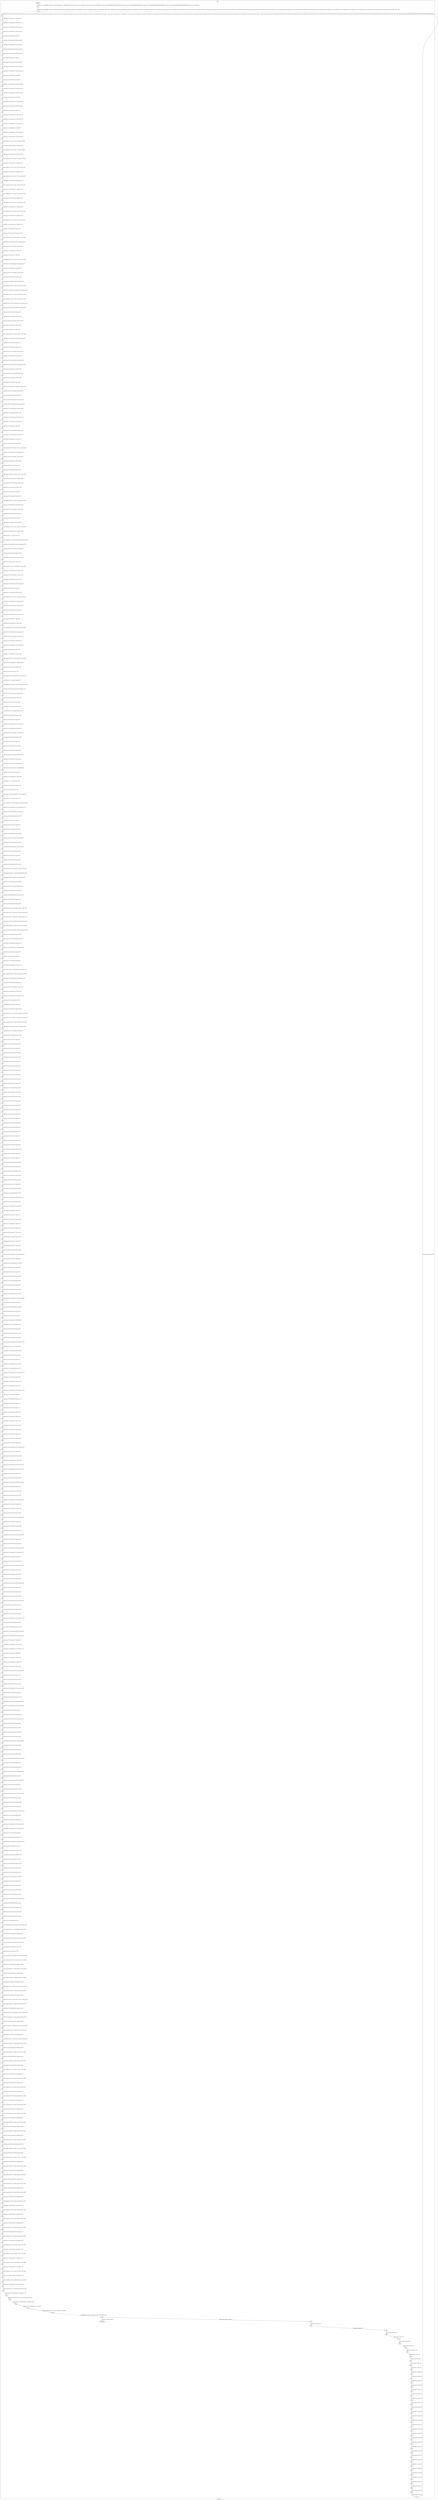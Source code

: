 digraph G {
label="Btor2XCFA";
subgraph cluster_0 {
label="main";
main_init[];
l1[];
l3[];
l4[];
l5[];
l6[];
l7[];
l8[];
l9[];
l10[];
l11[];
l12[];
l13[];
l14[];
l15[];
l16[];
l17[];
l18[];
l19[];
l20[];
l21[];
l22[];
l23[];
l24[];
l25[];
l26[];
l27[];
l28[];
l29[];
l30[];
l31[];
l32[];
l33[];
l34[];
l35[];
l36[];
l37[];
l38[];
l39[];
l40[];
l41[];
l42[];
l43[];
l44[];
l45[];
l46[];
l47[];
l48[];
l49[];
l50[];
l51[];
l52[];
l53[];
l54[];
l55[];
l56[];
l57[];
l58[];
l59[];
l60[];
l61[];
l62[];
l63[];
l64[];
l65[];
l66[];
l67[];
l68[];
l69[];
l70[];
l71[];
l72[];
l73[];
l74[];
l75[];
l76[];
l77[];
l78[];
l79[];
l80[];
l81[];
l82[];
l83[];
l84[];
l85[];
l86[];
l87[];
l88[];
l89[];
l90[];
l91[];
l92[];
l93[];
l94[];
l95[];
l96[];
l97[];
l98[];
l99[];
l100[];
l101[];
l102[];
l103[];
l104[];
l105[];
l106[];
l107[];
l108[];
l109[];
l110[];
l111[];
l112[];
l113[];
l114[];
l115[];
l116[];
l117[];
l118[];
l119[];
l120[];
l121[];
l122[];
l123[];
l124[];
l125[];
l126[];
l127[];
l128[];
l129[];
l130[];
l131[];
l132[];
l133[];
l134[];
l135[];
l136[];
l137[];
l138[];
l139[];
l140[];
l141[];
l142[];
l143[];
l144[];
l145[];
l146[];
l147[];
l148[];
l149[];
l150[];
l151[];
l152[];
l153[];
l154[];
l155[];
l156[];
l157[];
l158[];
l159[];
l160[];
l161[];
l162[];
l163[];
l164[];
l165[];
l166[];
l167[];
l168[];
l169[];
l170[];
l171[];
l172[];
l173[];
l174[];
l175[];
l176[];
l177[];
l178[];
l179[];
l180[];
l181[];
l182[];
l183[];
l184[];
l185[];
l186[];
l187[];
l188[];
l189[];
l190[];
l191[];
l192[];
l193[];
l194[];
l195[];
l196[];
l197[];
l198[];
l199[];
l200[];
l201[];
l202[];
l203[];
l204[];
l205[];
l206[];
l207[];
l208[];
l209[];
l210[];
l211[];
l212[];
l213[];
l214[];
l215[];
l216[];
l217[];
l218[];
l219[];
l220[];
l221[];
l222[];
l223[];
l224[];
l225[];
l226[];
l227[];
l228[];
l229[];
l230[];
l231[];
l232[];
l233[];
l234[];
l235[];
l236[];
l237[];
l238[];
l239[];
l240[];
l241[];
l242[];
l243[];
l244[];
l245[];
l246[];
l247[];
l248[];
l249[];
l250[];
l251[];
l252[];
l253[];
l254[];
l255[];
l256[];
l257[];
l258[];
l259[];
l260[];
l261[];
l262[];
l263[];
l264[];
l265[];
l266[];
l267[];
l268[];
l269[];
l270[];
l271[];
l272[];
l273[];
l274[];
l275[];
l276[];
l277[];
l278[];
l279[];
l280[];
l281[];
l282[];
l283[];
l284[];
l285[];
l286[];
l287[];
l288[];
l289[];
l290[];
l291[];
l292[];
l293[];
l294[];
l295[];
l296[];
l297[];
l298[];
l299[];
l300[];
l301[];
l302[];
l303[];
l304[];
l305[];
l306[];
l307[];
l308[];
l309[];
l310[];
l311[];
l312[];
l313[];
l314[];
l315[];
l316[];
l317[];
l318[];
l319[];
l320[];
l321[];
l322[];
l323[];
l324[];
l325[];
l326[];
l327[];
l328[];
l329[];
l330[];
l331[];
l332[];
l333[];
l334[];
l335[];
l336[];
l337[];
l338[];
l339[];
l340[];
l341[];
l342[];
l343[];
l344[];
l345[];
l346[];
l347[];
l348[];
l349[];
l350[];
l351[];
l352[];
l353[];
l354[];
l355[];
l356[];
l357[];
l358[];
l359[];
l360[];
l361[];
l362[];
l363[];
l364[];
l365[];
l366[];
l367[];
l368[];
l369[];
l370[];
l371[];
l372[];
l373[];
l374[];
l375[];
l376[];
l377[];
l378[];
l379[];
l380[];
l381[];
l382[];
l383[];
l384[];
l385[];
l386[];
l387[];
l388[];
l389[];
l390[];
l391[];
l392[];
l393[];
l394[];
l395[];
l396[];
l397[];
l398[];
l399[];
l400[];
l401[];
l402[];
l403[];
l404[];
l405[];
l406[];
l407[];
l408[];
l409[];
l410[];
l411[];
l412[];
l413[];
l414[];
l415[];
l416[];
l417[];
l418[];
l419[];
l420[];
l421[];
l422[];
l423[];
l424[];
l425[];
l426[];
l427[];
l428[];
l429[];
l430[];
l431[];
l432[];
l433[];
l434[];
l435[];
l436[];
l437[];
l438[];
l439[];
l440[];
l441[];
l442[];
l443[];
l444[];
l445[];
l446[];
l447[];
l448[];
l449[];
l450[];
l451[];
l452[];
l453[];
l454[];
l455[];
l456[];
l457[];
l458[];
l459[];
l460[];
l461[];
l462[];
l463[];
l464[];
l465[];
l466[];
l467[];
l468[];
l469[];
l470[];
l471[];
l472[];
l473[];
l474[];
l475[];
l476[];
l477[];
l478[];
l479[];
l480[];
l481[];
l482[];
l483[];
l484[];
l485[];
l486[];
l487[];
l488[];
l489[];
l490[];
l491[];
l492[];
l493[];
l494[];
l495[];
l496[];
l497[];
l498[];
l499[];
l500[];
l501[];
l502[];
l503[];
l504[];
l505[];
l506[];
l507[];
l508[];
l509[];
l510[];
l511[];
l512[];
l513[];
l514[];
l515[];
l516[];
l517[];
l518[];
l519[];
l520[];
l521[];
l522[];
l523[];
l524[];
l525[];
l526[];
l527[];
l528[];
l529[];
main_error[];
l530[];
l531[];
l532[];
l533[];
l534[];
l535[];
l536[];
l537[];
l538[];
l539[];
l540[];
l541[];
l542[];
l543[];
l544[];
l545[];
l546[];
l547[];
l548[];
l549[];
l550[];
l551[];
l552[];
l553[];
l554[];
l555[];
l556[];
l557[];
l558[];
l559[];
l560[];
l561[];
l562[];
l563[];
l564[];
l565[];
l566[];
l567[];
l568[];
l569[];
l570[];
main_init -> l1 [label="[(assign const_5 #b00000000),(assign const_26 #b0),(assign const_117 #b00000000),(assign const_134 #b11111111),(assign const_219 #b1),(assign const_230 #b00000001),(assign const_304 #b00000000000000000000000000000101),(assign const_305 #b000000000000000000000000),(assign const_340 #b00000000000000000000000000000001),(assign const_376 #b00000000000000000000000000000000),(assign const_726 #b00000101)] "];
l3 -> l4 [label="[(havoc input_141),(havoc input_143),(havoc input_145),(havoc input_147),(havoc input_149),(havoc input_151),(havoc input_153),(havoc input_155),(havoc input_157),(havoc input_159),(havoc input_161),(havoc input_163),(havoc input_165),(havoc input_167),(havoc input_169),(havoc input_171),(havoc input_173),(havoc input_175),(havoc input_177),(havoc input_179),(havoc input_181),(havoc input_183),(havoc input_185),(havoc input_187),(havoc input_189),(havoc input_191),(havoc input_193),(havoc input_195),(havoc input_197),(havoc input_199),(havoc input_201),(havoc input_203),(havoc input_205),(havoc input_207),(havoc input_209),(havoc input_211),(havoc input_213),(havoc input_215),(havoc input_217),(havoc input_221),(havoc input_223),(havoc input_228),(havoc input_236),(havoc input_248),(havoc input_256),(havoc input_262),(havoc input_267),(havoc input_274),(havoc input_279),(havoc input_285),(havoc input_292),(havoc input_299),(havoc input_311),(havoc input_318),(havoc input_326),(havoc input_334),(havoc input_349),(havoc input_354),(havoc input_360),(havoc input_366),(havoc input_381),(havoc input_388),(havoc input_400),(havoc input_413),(havoc input_425)] "];
l4 -> l5 [label="[(assign binary_89 (bvand state_27 (bvnot state_29)))] "];
l5 -> l6 [label="[(assign binary_90 (bvand binary_89 (bvnot state_31)))] "];
l6 -> l7 [label="[(assign binary_91 (bvand binary_90 (bvnot state_33)))] "];
l7 -> l8 [label="[(assign binary_92 (bvand binary_91 (bvnot state_35)))] "];
l8 -> l9 [label="[(assign binary_93 (bvand binary_92 state_37))] "];
l9 -> l10 [label="[(assign binary_94 (bvand binary_93 (bvnot state_39)))] "];
l10 -> l11 [label="[(assign binary_95 (bvand binary_94 (bvnot state_41)))] "];
l11 -> l12 [label="[(assign binary_96 (bvand binary_95 (bvnot state_43)))] "];
l12 -> l13 [label="[(assign binary_97 (bvand binary_96 (bvnot state_45)))] "];
l13 -> l14 [label="[(assign binary_98 (bvand binary_97 state_47))] "];
l14 -> l15 [label="[(assign binary_99 (bvand binary_98 (bvnot state_49)))] "];
l15 -> l16 [label="[(assign binary_100 (bvand binary_99 (bvnot state_51)))] "];
l16 -> l17 [label="[(assign binary_101 (bvand binary_100 (bvnot state_53)))] "];
l17 -> l18 [label="[(assign binary_102 (bvand binary_101 state_55))] "];
l18 -> l19 [label="[(assign binary_103 (bvand binary_102 state_57))] "];
l19 -> l20 [label="[(assign binary_104 (bvand binary_103 (bvnot state_59)))] "];
l20 -> l21 [label="[(assign binary_105 (bvand binary_104 (bvnot state_61)))] "];
l21 -> l22 [label="[(assign binary_106 (bvand binary_105 (bvnot state_63)))] "];
l22 -> l23 [label="[(assign binary_107 (bvand binary_106 state_65))] "];
l23 -> l24 [label="[(assign binary_108 (bvand binary_107 (bvnot state_67)))] "];
l24 -> l25 [label="[(assign binary_109 (bvand binary_108 (bvnot state_69)))] "];
l25 -> l26 [label="[(assign binary_110 (bvand binary_109 state_71))] "];
l26 -> l27 [label="[(assign binary_111 (bvand binary_110 (bvnot state_73)))] "];
l27 -> l28 [label="[(assign binary_112 (bvand binary_111 (bvnot state_75)))] "];
l28 -> l29 [label="[(assign binary_113 (bvand binary_112 (bvnot state_77)))] "];
l29 -> l30 [label="[(assign binary_114 (bvand binary_113 state_79))] "];
l30 -> l31 [label="[(assign binary_115 (bvand binary_114 (bvnot state_81)))] "];
l31 -> l32 [label="[(assign binary_116 (bvand binary_115 (bvnot state_83)))] "];
l32 -> l33 [label="[(assign comparison_118 (ite (= const_117 state_6) #b1 #b0))] "];
l33 -> l34 [label="[(assign binary_119 (bvand binary_116 comparison_118))] "];
l34 -> l35 [label="[(assign comparison_120 (ite (= const_117 state_8) #b1 #b0))] "];
l35 -> l36 [label="[(assign binary_121 (bvand binary_119 comparison_120))] "];
l36 -> l37 [label="[(assign comparison_122 (ite (= const_117 state_10) #b1 #b0))] "];
l37 -> l38 [label="[(assign binary_123 (bvand binary_121 comparison_122))] "];
l38 -> l39 [label="[(assign comparison_124 (ite (= const_117 state_12) #b1 #b0))] "];
l39 -> l40 [label="[(assign binary_125 (bvand binary_123 comparison_124))] "];
l40 -> l41 [label="[(assign comparison_126 (ite (= const_117 state_14) #b1 #b0))] "];
l41 -> l42 [label="[(assign binary_127 (bvand binary_125 comparison_126))] "];
l42 -> l43 [label="[(assign comparison_128 (ite (= const_117 state_16) #b1 #b0))] "];
l43 -> l44 [label="[(assign binary_129 (bvand binary_127 comparison_128))] "];
l44 -> l45 [label="[(assign comparison_130 (ite (= const_117 state_18) #b1 #b0))] "];
l45 -> l46 [label="[(assign binary_131 (bvand binary_129 comparison_130))] "];
l46 -> l47 [label="[(assign comparison_132 (ite (= const_117 state_20) #b1 #b0))] "];
l47 -> l48 [label="[(assign binary_133 (bvand binary_131 comparison_132))] "];
l48 -> l49 [label="[(assign comparison_135 (ite (= const_134 state_22) #b1 #b0))] "];
l49 -> l50 [label="[(assign binary_136 (bvand binary_133 comparison_135))] "];
l50 -> l51 [label="[(assign comparison_137 (ite (= const_134 state_24) #b1 #b0))] "];
l51 -> l52 [label="[(assign binary_138 (bvand binary_136 comparison_137))] "];
l52 -> l53 [label="[(assign binary_139 (bvand state_87 binary_138))] "];
l53 -> l54 [label="[(assign binary_222 (bvor input_195 (bvnot input_221)))] "];
l54 -> l55 [label="[(assign comparison_224 (ite (= const_134 input_157) #b1 #b0))] "];
l55 -> l56 [label="[(assign binary_225 (bvand input_209 (bvnot comparison_224)))] "];
l56 -> l57 [label="[(assign binary_226 (bvor (bvnot input_223) binary_225))] "];
l57 -> l58 [label="[(assign binary_227 (bvand binary_222 binary_226))] "];
l58 -> l59 [label="[(assign binary_229 (bvor input_211 input_223))] "];
l59 -> l60 [label="[(assign comparison_231 (ite (= const_230 input_155) #b1 #b0))] "];
l60 -> l61 [label="[(assign binary_232 (bvand comparison_224 comparison_231))] "];
l61 -> l62 [label="[(assign binary_233 (bvand binary_229 binary_232))] "];
l62 -> l63 [label="[(assign binary_234 (bvor (bvnot input_228) binary_233))] "];
l63 -> l64 [label="[(assign binary_235 (bvand binary_227 binary_234))] "];
l64 -> l65 [label="[(assign binary_237 (bvand binary_229 (bvnot input_228)))] "];
l65 -> l66 [label="[(assign comparison_238 (ite (= const_117 input_153) #b1 #b0))] "];
l66 -> l67 [label="[(assign binary_239 (bvand (bvnot comparison_224) comparison_238))] "];
l67 -> l68 [label="[(assign comparison_240 (ite (= const_134 input_159) #b1 #b0))] "];
l68 -> l69 [label="[(assign comparison_241 (ite (= const_117 input_155) #b1 #b0))] "];
l69 -> l70 [label="[(assign binary_242 (bvor (bvnot comparison_224) comparison_241))] "];
l70 -> l71 [label="[(assign binary_243 (bvand (bvnot comparison_240) binary_242))] "];
l71 -> l72 [label="[(assign binary_244 (bvor binary_239 binary_243))] "];
l72 -> l73 [label="[(assign binary_245 (bvand binary_237 binary_244))] "];
l73 -> l74 [label="[(assign binary_246 (bvor (bvnot input_236) binary_245))] "];
l74 -> l75 [label="[(assign binary_247 (bvand binary_235 binary_246))] "];
l75 -> l76 [label="[(assign binary_249 (bvor input_213 input_236))] "];
l76 -> l77 [label="[(assign comparison_250 (ite (= const_230 input_153) #b1 #b0))] "];
l77 -> l78 [label="[(assign binary_251 (bvand comparison_240 comparison_250))] "];
l78 -> l79 [label="[(assign binary_252 (bvor binary_232 binary_251))] "];
l79 -> l80 [label="[(assign binary_253 (bvand binary_249 binary_252))] "];
l80 -> l81 [label="[(assign binary_254 (bvor (bvnot input_248) binary_253))] "];
l81 -> l82 [label="[(assign binary_255 (bvand binary_247 binary_254))] "];
l82 -> l83 [label="[(assign binary_257 (bvand binary_249 (bvnot input_248)))] "];
l83 -> l84 [label="[(assign binary_258 (bvor binary_239 (bvnot comparison_240)))] "];
l84 -> l85 [label="[(assign binary_259 (bvand binary_257 binary_258))] "];
l85 -> l86 [label="[(assign binary_260 (bvor (bvnot input_256) binary_259))] "];
l86 -> l87 [label="[(assign binary_261 (bvand binary_255 binary_260))] "];
l87 -> l88 [label="[(assign binary_263 (bvor input_215 input_256))] "];
l88 -> l89 [label="[(assign binary_264 (bvand (bvnot comparison_240) binary_263))] "];
l89 -> l90 [label="[(assign binary_265 (bvor (bvnot input_262) binary_264))] "];
l90 -> l91 [label="[(assign binary_266 (bvand binary_261 binary_265))] "];
l91 -> l92 [label="[(assign binary_268 (bvand binary_263 (bvnot input_262)))] "];
l92 -> l93 [label="[(assign binary_269 (bvor comparison_224 comparison_250))] "];
l93 -> l94 [label="[(assign binary_270 (bvand comparison_240 binary_269))] "];
l94 -> l95 [label="[(assign binary_271 (bvand binary_268 binary_270))] "];
l95 -> l96 [label="[(assign binary_272 (bvor (bvnot input_267) binary_271))] "];
l96 -> l97 [label="[(assign binary_273 (bvand binary_266 binary_272))] "];
l97 -> l98 [label="[(assign binary_275 (bvor input_217 input_262))] "];
l98 -> l99 [label="[(assign binary_276 (bvand comparison_240 binary_275))] "];
l99 -> l100 [label="[(assign binary_277 (bvor (bvnot input_274) binary_276))] "];
l100 -> l101 [label="[(assign binary_278 (bvand binary_273 binary_277))] "];
l101 -> l102 [label="[(assign binary_280 (bvand input_163 input_185))] "];
l102 -> l103 [label="[(assign comparison_281 (ite (= const_117 input_143) #b1 #b0))] "];
l103 -> l104 [label="[(assign binary_282 (bvand binary_280 comparison_281))] "];
l104 -> l105 [label="[(assign binary_283 (bvor (bvnot input_279) binary_282))] "];
l105 -> l106 [label="[(assign binary_284 (bvand binary_278 binary_283))] "];
l106 -> l107 [label="[(assign binary_286 (bvor input_165 input_279))] "];
l107 -> l108 [label="[(assign binary_287 (bvand input_193 binary_286))] "];
l108 -> l109 [label="[(assign comparison_288 (ite (= const_117 input_147) #b1 #b0))] "];
l109 -> l110 [label="[(assign binary_289 (bvand binary_287 comparison_288))] "];
l110 -> l111 [label="[(assign binary_290 (bvor (bvnot input_285) binary_289))] "];
l111 -> l112 [label="[(assign binary_291 (bvand binary_284 binary_290))] "];
l112 -> l113 [label="[(assign binary_293 (bvor input_167 input_285))] "];
l113 -> l114 [label="[(assign binary_294 (bvand input_201 binary_293))] "];
l114 -> l115 [label="[(assign comparison_295 (ite (= const_117 input_149) #b1 #b0))] "];
l115 -> l116 [label="[(assign binary_296 (bvand binary_294 comparison_295))] "];
l116 -> l117 [label="[(assign binary_297 (bvor (bvnot input_292) binary_296))] "];
l117 -> l118 [label="[(assign binary_298 (bvand binary_291 binary_297))] "];
l118 -> l119 [label="[(assign binary_300 (bvor input_169 input_292))] "];
l119 -> l120 [label="[(assign binary_301 (bvand input_207 binary_300))] "];
l120 -> l121 [label="[(assign comparison_302 (ite (= const_117 input_151) #b1 #b0))] "];
l121 -> l122 [label="[(assign binary_303 (bvand binary_301 comparison_302))] "];
l122 -> l123 [label="[(assign binary_306 (++ const_305 input_141))] "];
l123 -> l124 [label="[(assign comparison_307 (ite (bvule const_304 binary_306) #b1 #b0))] "];
l124 -> l125 [label="[(assign binary_308 (bvand binary_303 (bvnot comparison_307)))] "];
l125 -> l126 [label="[(assign binary_309 (bvor (bvnot input_299) binary_308))] "];
l126 -> l127 [label="[(assign binary_310 (bvand binary_298 binary_309))] "];
l127 -> l128 [label="[(assign binary_312 (bvand input_185 (bvnot input_279)))] "];
l128 -> l129 [label="[(assign binary_313 (bvand input_173 binary_312))] "];
l129 -> l130 [label="[(assign comparison_314 (ite (= const_230 input_143) #b1 #b0))] "];
l130 -> l131 [label="[(assign binary_315 (bvand binary_313 comparison_314))] "];
l131 -> l132 [label="[(assign binary_316 (bvor (bvnot input_311) binary_315))] "];
l132 -> l133 [label="[(assign binary_317 (bvand binary_310 binary_316))] "];
l133 -> l134 [label="[(assign binary_319 (bvand input_193 (bvnot input_285)))] "];
l134 -> l135 [label="[(assign binary_320 (bvor input_175 input_311))] "];
l135 -> l136 [label="[(assign binary_321 (bvand binary_319 binary_320))] "];
l136 -> l137 [label="[(assign comparison_322 (ite (= const_230 input_147) #b1 #b0))] "];
l137 -> l138 [label="[(assign binary_323 (bvand binary_321 comparison_322))] "];
l138 -> l139 [label="[(assign binary_324 (bvor (bvnot input_318) binary_323))] "];
l139 -> l140 [label="[(assign binary_325 (bvand binary_317 binary_324))] "];
l140 -> l141 [label="[(assign binary_327 (bvand input_201 (bvnot input_292)))] "];
l141 -> l142 [label="[(assign binary_328 (bvor input_177 input_318))] "];
l142 -> l143 [label="[(assign binary_329 (bvand binary_327 binary_328))] "];
l143 -> l144 [label="[(assign comparison_330 (ite (= const_230 input_149) #b1 #b0))] "];
l144 -> l145 [label="[(assign binary_331 (bvand binary_329 comparison_330))] "];
l145 -> l146 [label="[(assign binary_332 (bvor (bvnot input_326) binary_331))] "];
l146 -> l147 [label="[(assign binary_333 (bvand binary_325 binary_332))] "];
l147 -> l148 [label="[(assign binary_335 (bvand input_207 (bvnot input_299)))] "];
l148 -> l149 [label="[(assign binary_336 (bvor input_179 input_326))] "];
l149 -> l150 [label="[(assign binary_337 (bvand binary_335 binary_336))] "];
l150 -> l151 [label="[(assign comparison_338 (ite (= const_230 input_151) #b1 #b0))] "];
l151 -> l152 [label="[(assign binary_339 (bvand binary_337 comparison_338))] "];
l152 -> l153 [label="[(assign binary_341 (bvadd const_340 binary_306))] "];
l153 -> l154 [label="[(assign slice_342 (extract binary_341 0 8))] "];
l154 -> l155 [label="[(assign ternary_343 (ite (= input_299 #b1) slice_342 input_141))] "];
l155 -> l156 [label="[(assign binary_344 (++ const_305 ternary_343))] "];
l156 -> l157 [label="[(assign comparison_345 (ite (bvule const_304 binary_344) #b1 #b0))] "];
l157 -> l158 [label="[(assign binary_346 (bvand binary_339 (bvnot comparison_345)))] "];
l158 -> l159 [label="[(assign binary_347 (bvor (bvnot input_334) binary_346))] "];
l159 -> l160 [label="[(assign binary_348 (bvand binary_333 binary_347))] "];
l160 -> l161 [label="[(assign binary_350 (bvor input_161 input_299))] "];
l161 -> l162 [label="[(assign binary_351 (bvand input_181 binary_350))] "];
l162 -> l163 [label="[(assign binary_352 (bvor (bvnot input_349) binary_351))] "];
l163 -> l164 [label="[(assign binary_353 (bvand binary_348 binary_352))] "];
l164 -> l165 [label="[(assign binary_355 (bvor input_171 input_334))] "];
l165 -> l166 [label="[(assign binary_356 (bvand input_181 (bvnot input_349)))] "];
l166 -> l167 [label="[(assign binary_357 (bvand binary_355 binary_356))] "];
l167 -> l168 [label="[(assign binary_358 (bvor (bvnot input_354) binary_357))] "];
l168 -> l169 [label="[(assign binary_359 (bvand binary_353 binary_358))] "];
l169 -> l170 [label="[(assign binary_361 (bvor input_183 input_349))] "];
l170 -> l171 [label="[(assign binary_362 (bvor binary_361 input_354))] "];
l171 -> l172 [label="[(assign binary_363 (bvand input_189 binary_362))] "];
l172 -> l173 [label="[(assign binary_364 (bvor (bvnot input_360) binary_363))] "];
l173 -> l174 [label="[(assign binary_365 (bvand binary_359 binary_364))] "];
l174 -> l175 [label="[(assign binary_367 (bvand input_189 comparison_241))] "];
l175 -> l176 [label="[(assign binary_368 (bvand binary_257 (bvnot input_256)))] "];
l176 -> l177 [label="[(assign binary_369 (bvor binary_368 input_267))] "];
l177 -> l178 [label="[(assign binary_370 (bvand binary_367 binary_369))] "];
l178 -> l179 [label="[(assign binary_371 (++ const_305 input_145))] "];
l179 -> l180 [label="[(assign binary_372 (bvadd const_340 binary_371))] "];
l180 -> l181 [label="[(assign slice_373 (extract binary_372 0 8))] "];
l181 -> l182 [label="[(assign ternary_374 (ite (= input_360 #b1) slice_373 input_145))] "];
l182 -> l183 [label="[(assign binary_375 (++ const_305 ternary_374))] "];
l183 -> l184 [label="[(assign comparison_377 (ite (bvule binary_375 const_376) #b1 #b0))] "];
l184 -> l185 [label="[(assign binary_378 (bvand binary_370 (bvnot comparison_377)))] "];
l185 -> l186 [label="[(assign binary_379 (bvor (bvnot input_366) binary_378))] "];
l186 -> l187 [label="[(assign binary_380 (bvand binary_365 binary_379))] "];
l187 -> l188 [label="[(assign binary_382 (bvor input_191 input_221))] "];
l188 -> l189 [label="[(assign binary_383 (bvor input_187 input_279))] "];
l189 -> l190 [label="[(assign binary_384 (bvor binary_383 input_311))] "];
l190 -> l191 [label="[(assign binary_385 (bvand binary_382 binary_384))] "];
l191 -> l192 [label="[(assign binary_386 (bvor (bvnot input_381) binary_385))] "];
l192 -> l193 [label="[(assign binary_387 (bvand binary_380 binary_386))] "];
l193 -> l194 [label="[(assign binary_389 (bvand input_209 (bvnot input_223)))] "];
l194 -> l195 [label="[(assign binary_390 (bvor binary_389 input_228))] "];
l195 -> l196 [label="[(assign binary_391 (bvor input_197 input_285))] "];
l196 -> l197 [label="[(assign binary_392 (bvor binary_391 input_318))] "];
l197 -> l198 [label="[(assign binary_393 (bvand binary_390 binary_392))] "];
l198 -> l199 [label="[(assign ternary_394 (ite (= input_366 #b1) const_230 input_155))] "];
l199 -> l200 [label="[(assign comparison_395 (ite (= const_230 ternary_394) #b1 #b0))] "];
l200 -> l201 [label="[(assign binary_396 (bvand comparison_224 comparison_395))] "];
l201 -> l202 [label="[(assign binary_397 (bvand binary_393 binary_396))] "];
l202 -> l203 [label="[(assign binary_398 (bvor (bvnot input_388) binary_397))] "];
l203 -> l204 [label="[(assign binary_399 (bvand binary_387 binary_398))] "];
l204 -> l205 [label="[(assign binary_401 (bvand binary_268 (bvnot input_267)))] "];
l205 -> l206 [label="[(assign binary_402 (bvor binary_401 input_274))] "];
l206 -> l207 [label="[(assign binary_403 (bvand input_199 binary_402))] "];
l207 -> l208 [label="[(assign ternary_404 (ite (= input_349 #b1) const_117 input_143))] "];
l208 -> l209 [label="[(assign ternary_405 (ite (= input_354 #b1) const_230 ternary_404))] "];
l209 -> l210 [label="[(assign ternary_406 (ite (= input_381 #b1) ternary_405 input_147))] "];
l210 -> l211 [label="[(assign ternary_407 (ite (= input_388 #b1) ternary_406 input_157))] "];
l211 -> l212 [label="[(assign comparison_408 (ite (= const_134 ternary_407) #b1 #b0))] "];
l212 -> l213 [label="[(assign binary_409 (bvand comparison_238 (bvnot comparison_408)))] "];
l213 -> l214 [label="[(assign binary_410 (bvand binary_403 binary_409))] "];
l214 -> l215 [label="[(assign binary_411 (bvor (bvnot input_400) binary_410))] "];
l215 -> l216 [label="[(assign binary_412 (bvand binary_399 binary_411))] "];
l216 -> l217 [label="[(assign binary_414 (bvand binary_237 (bvnot input_236)))] "];
l217 -> l218 [label="[(assign binary_415 (bvor binary_414 input_248))] "];
l218 -> l219 [label="[(assign binary_416 (bvor input_203 input_292))] "];
l219 -> l220 [label="[(assign binary_417 (bvor binary_416 input_326))] "];
l220 -> l221 [label="[(assign binary_418 (bvand binary_415 binary_417))] "];
l221 -> l222 [label="[(assign ternary_419 (ite (= input_400 #b1) const_230 input_153))] "];
l222 -> l223 [label="[(assign comparison_420 (ite (= const_230 ternary_419) #b1 #b0))] "];
l223 -> l224 [label="[(assign binary_421 (bvand comparison_240 comparison_420))] "];
l224 -> l225 [label="[(assign binary_422 (bvand binary_418 binary_421))] "];
l225 -> l226 [label="[(assign binary_423 (bvor (bvnot input_413) binary_422))] "];
l226 -> l227 [label="[(assign binary_424 (bvand binary_412 binary_423))] "];
l227 -> l228 [label="[(assign binary_426 (bvand binary_275 (bvnot input_274)))] "];
l228 -> l229 [label="[(assign binary_427 (bvor input_205 input_299))] "];
l229 -> l230 [label="[(assign binary_428 (bvor binary_427 input_334))] "];
l230 -> l231 [label="[(assign binary_429 (bvand binary_426 binary_428))] "];
l231 -> l232 [label="[(assign ternary_430 (ite (= input_400 #b1) ternary_407 input_149))] "];
l232 -> l233 [label="[(assign ternary_431 (ite (= input_413 #b1) ternary_430 input_159))] "];
l233 -> l234 [label="[(assign comparison_432 (ite (= const_134 ternary_431) #b1 #b0))] "];
l234 -> l235 [label="[(assign binary_433 (bvand binary_429 (bvnot comparison_432)))] "];
l235 -> l236 [label="[(assign binary_434 (bvor (bvnot input_425) binary_433))] "];
l236 -> l237 [label="[(assign binary_435 (bvand binary_424 binary_434))] "];
l237 -> l238 [label="[(assign binary_436 (bvor input_221 input_223))] "];
l238 -> l239 [label="[(assign binary_437 (bvor input_228 binary_436))] "];
l239 -> l240 [label="[(assign binary_438 (bvor input_236 binary_437))] "];
l240 -> l241 [label="[(assign binary_439 (bvor input_248 binary_438))] "];
l241 -> l242 [label="[(assign binary_440 (bvor input_256 binary_439))] "];
l242 -> l243 [label="[(assign binary_441 (bvor input_262 binary_440))] "];
l243 -> l244 [label="[(assign binary_442 (bvor input_267 binary_441))] "];
l244 -> l245 [label="[(assign binary_443 (bvor input_274 binary_442))] "];
l245 -> l246 [label="[(assign binary_444 (bvor input_279 binary_443))] "];
l246 -> l247 [label="[(assign binary_445 (bvor input_285 binary_444))] "];
l247 -> l248 [label="[(assign binary_446 (bvor input_292 binary_445))] "];
l248 -> l249 [label="[(assign binary_447 (bvor input_299 binary_446))] "];
l249 -> l250 [label="[(assign binary_448 (bvor input_311 binary_447))] "];
l250 -> l251 [label="[(assign binary_449 (bvor input_318 binary_448))] "];
l251 -> l252 [label="[(assign binary_450 (bvor input_326 binary_449))] "];
l252 -> l253 [label="[(assign binary_451 (bvor input_334 binary_450))] "];
l253 -> l254 [label="[(assign binary_452 (bvor input_349 binary_451))] "];
l254 -> l255 [label="[(assign binary_453 (bvor input_354 binary_452))] "];
l255 -> l256 [label="[(assign binary_454 (bvor input_360 binary_453))] "];
l256 -> l257 [label="[(assign binary_455 (bvor input_366 binary_454))] "];
l257 -> l258 [label="[(assign binary_456 (bvor input_381 binary_455))] "];
l258 -> l259 [label="[(assign binary_457 (bvor input_388 binary_456))] "];
l259 -> l260 [label="[(assign binary_458 (bvor input_400 binary_457))] "];
l260 -> l261 [label="[(assign binary_459 (bvor input_413 binary_458))] "];
l261 -> l262 [label="[(assign binary_460 (bvor input_425 binary_459))] "];
l262 -> l263 [label="[(assign binary_461 (bvand binary_435 binary_460))] "];
l263 -> l264 [label="[(assign binary_462 (bvand input_161 input_163))] "];
l264 -> l265 [label="[(assign binary_463 (bvor input_161 input_163))] "];
l265 -> l266 [label="[(assign binary_464 (bvand input_165 binary_463))] "];
l266 -> l267 [label="[(assign binary_465 (bvor binary_462 binary_464))] "];
l267 -> l268 [label="[(assign binary_466 (bvor input_165 binary_463))] "];
l268 -> l269 [label="[(assign binary_467 (bvand input_167 binary_466))] "];
l269 -> l270 [label="[(assign binary_468 (bvor binary_465 binary_467))] "];
l270 -> l271 [label="[(assign binary_469 (bvor input_167 binary_466))] "];
l271 -> l272 [label="[(assign binary_470 (bvand input_169 binary_469))] "];
l272 -> l273 [label="[(assign binary_471 (bvor binary_468 binary_470))] "];
l273 -> l274 [label="[(assign binary_472 (bvand input_189 (bvnot binary_471)))] "];
l274 -> l275 [label="[(assign binary_473 (bvor input_169 binary_469))] "];
l275 -> l276 [label="[(assign binary_474 (bvand binary_472 binary_473))] "];
l276 -> l277 [label="[(assign binary_475 (bvand input_171 input_173))] "];
l277 -> l278 [label="[(assign binary_476 (bvor input_171 input_173))] "];
l278 -> l279 [label="[(assign binary_477 (bvand input_175 binary_476))] "];
l279 -> l280 [label="[(assign binary_478 (bvor binary_475 binary_477))] "];
l280 -> l281 [label="[(assign binary_479 (bvor input_175 binary_476))] "];
l281 -> l282 [label="[(assign binary_480 (bvand input_177 binary_479))] "];
l282 -> l283 [label="[(assign binary_481 (bvor binary_478 binary_480))] "];
l283 -> l284 [label="[(assign binary_482 (bvor input_177 binary_479))] "];
l284 -> l285 [label="[(assign binary_483 (bvand input_179 binary_482))] "];
l285 -> l286 [label="[(assign binary_484 (bvor binary_481 binary_483))] "];
l286 -> l287 [label="[(assign binary_485 (bvand binary_474 (bvnot binary_484)))] "];
l287 -> l288 [label="[(assign binary_486 (bvor input_179 binary_482))] "];
l288 -> l289 [label="[(assign binary_487 (bvand binary_485 binary_486))] "];
l289 -> l290 [label="[(assign binary_488 (bvand input_181 input_183))] "];
l290 -> l291 [label="[(assign binary_489 (bvor input_181 input_183))] "];
l291 -> l292 [label="[(assign binary_490 (bvand input_185 binary_489))] "];
l292 -> l293 [label="[(assign binary_491 (bvor binary_488 binary_490))] "];
l293 -> l294 [label="[(assign binary_492 (bvor input_185 binary_489))] "];
l294 -> l295 [label="[(assign binary_493 (bvand input_187 binary_492))] "];
l295 -> l296 [label="[(assign binary_494 (bvor binary_491 binary_493))] "];
l296 -> l297 [label="[(assign binary_495 (bvand binary_487 (bvnot binary_494)))] "];
l297 -> l298 [label="[(assign binary_496 (bvor input_187 binary_492))] "];
l298 -> l299 [label="[(assign binary_497 (bvand binary_495 binary_496))] "];
l299 -> l300 [label="[(assign binary_498 (bvand input_191 input_193))] "];
l300 -> l301 [label="[(assign binary_499 (bvor input_191 input_193))] "];
l301 -> l302 [label="[(assign binary_500 (bvand input_195 binary_499))] "];
l302 -> l303 [label="[(assign binary_501 (bvor binary_498 binary_500))] "];
l303 -> l304 [label="[(assign binary_502 (bvor input_195 binary_499))] "];
l304 -> l305 [label="[(assign binary_503 (bvand input_197 binary_502))] "];
l305 -> l306 [label="[(assign binary_504 (bvor binary_501 binary_503))] "];
l306 -> l307 [label="[(assign binary_505 (bvand binary_497 (bvnot binary_504)))] "];
l307 -> l308 [label="[(assign binary_506 (bvor input_197 binary_502))] "];
l308 -> l309 [label="[(assign binary_507 (bvand binary_505 binary_506))] "];
l309 -> l310 [label="[(assign binary_508 (bvand input_199 input_201))] "];
l310 -> l311 [label="[(assign binary_509 (bvor input_199 input_201))] "];
l311 -> l312 [label="[(assign binary_510 (bvand input_203 binary_509))] "];
l312 -> l313 [label="[(assign binary_511 (bvor binary_508 binary_510))] "];
l313 -> l314 [label="[(assign binary_512 (bvand binary_507 (bvnot binary_511)))] "];
l314 -> l315 [label="[(assign binary_513 (bvor input_203 binary_509))] "];
l315 -> l316 [label="[(assign binary_514 (bvand binary_512 binary_513))] "];
l316 -> l317 [label="[(assign binary_515 (bvand input_205 input_207))] "];
l317 -> l318 [label="[(assign binary_516 (bvand binary_514 (bvnot binary_515)))] "];
l318 -> l319 [label="[(assign binary_517 (bvor input_205 input_207))] "];
l319 -> l320 [label="[(assign binary_518 (bvand binary_516 binary_517))] "];
l320 -> l321 [label="[(assign binary_519 (bvand input_209 input_211))] "];
l321 -> l322 [label="[(assign binary_520 (bvor input_209 input_211))] "];
l322 -> l323 [label="[(assign binary_521 (bvand input_213 binary_520))] "];
l323 -> l324 [label="[(assign binary_522 (bvor binary_519 binary_521))] "];
l324 -> l325 [label="[(assign binary_523 (bvor input_213 binary_520))] "];
l325 -> l326 [label="[(assign binary_524 (bvand input_215 binary_523))] "];
l326 -> l327 [label="[(assign binary_525 (bvor binary_522 binary_524))] "];
l327 -> l328 [label="[(assign binary_526 (bvor input_215 binary_523))] "];
l328 -> l329 [label="[(assign binary_527 (bvand input_217 binary_526))] "];
l329 -> l330 [label="[(assign binary_528 (bvor binary_525 binary_527))] "];
l330 -> l331 [label="[(assign binary_529 (bvand binary_518 (bvnot binary_528)))] "];
l331 -> l332 [label="[(assign binary_530 (bvor input_217 binary_526))] "];
l332 -> l333 [label="[(assign binary_531 (bvand binary_529 binary_530))] "];
l333 -> l334 [label="[(assign binary_532 (bvand binary_461 binary_531))] "];
l334 -> l335 [label="[(assign binary_533 (bvand binary_350 (bvnot input_349)))] "];
l335 -> l336 [label="[(assign binary_534 (bvand input_163 (bvnot input_279)))] "];
l336 -> l337 [label="[(assign binary_535 (bvor binary_534 input_349))] "];
l337 -> l338 [label="[(assign binary_536 (bvand binary_533 binary_535))] "];
l338 -> l339 [label="[(assign binary_537 (bvand binary_286 (bvnot input_285)))] "];
l339 -> l340 [label="[(assign binary_538 (bvor binary_533 binary_535))] "];
l340 -> l341 [label="[(assign binary_539 (bvand binary_537 binary_538))] "];
l341 -> l342 [label="[(assign binary_540 (bvor binary_536 binary_539))] "];
l342 -> l343 [label="[(assign binary_541 (bvand binary_293 (bvnot input_292)))] "];
l343 -> l344 [label="[(assign binary_542 (bvor binary_537 binary_538))] "];
l344 -> l345 [label="[(assign binary_543 (bvand binary_541 binary_542))] "];
l345 -> l346 [label="[(assign binary_544 (bvor binary_540 binary_543))] "];
l346 -> l347 [label="[(assign binary_545 (bvand binary_300 (bvnot input_299)))] "];
l347 -> l348 [label="[(assign binary_546 (bvor binary_541 binary_542))] "];
l348 -> l349 [label="[(assign binary_547 (bvand binary_545 binary_546))] "];
l349 -> l350 [label="[(assign binary_548 (bvor binary_544 binary_547))] "];
l350 -> l351 [label="[(assign binary_549 (bvand input_189 (bvnot binary_548)))] "];
l351 -> l352 [label="[(assign binary_550 (bvor binary_545 binary_546))] "];
l352 -> l353 [label="[(assign binary_551 (bvand binary_549 binary_550))] "];
l353 -> l354 [label="[(assign binary_552 (bvand binary_355 (bvnot input_354)))] "];
l354 -> l355 [label="[(assign binary_553 (bvand input_173 (bvnot input_311)))] "];
l355 -> l356 [label="[(assign binary_554 (bvor binary_553 input_354))] "];
l356 -> l357 [label="[(assign binary_555 (bvand binary_552 binary_554))] "];
l357 -> l358 [label="[(assign binary_556 (bvand binary_320 (bvnot input_318)))] "];
l358 -> l359 [label="[(assign binary_557 (bvor binary_552 binary_554))] "];
l359 -> l360 [label="[(assign binary_558 (bvand binary_556 binary_557))] "];
l360 -> l361 [label="[(assign binary_559 (bvor binary_555 binary_558))] "];
l361 -> l362 [label="[(assign binary_560 (bvand binary_328 (bvnot input_326)))] "];
l362 -> l363 [label="[(assign binary_561 (bvor binary_556 binary_557))] "];
l363 -> l364 [label="[(assign binary_562 (bvand binary_560 binary_561))] "];
l364 -> l365 [label="[(assign binary_563 (bvor binary_559 binary_562))] "];
l365 -> l366 [label="[(assign binary_564 (bvand binary_336 (bvnot input_334)))] "];
l366 -> l367 [label="[(assign binary_565 (bvor binary_560 binary_561))] "];
l367 -> l368 [label="[(assign binary_566 (bvand binary_564 binary_565))] "];
l368 -> l369 [label="[(assign binary_567 (bvor binary_563 binary_566))] "];
l369 -> l370 [label="[(assign binary_568 (bvand binary_551 (bvnot binary_567)))] "];
l370 -> l371 [label="[(assign binary_569 (bvor binary_564 binary_565))] "];
l371 -> l372 [label="[(assign binary_570 (bvand binary_568 binary_569))] "];
l372 -> l373 [label="[(assign binary_571 (bvand binary_362 (bvnot input_360)))] "];
l373 -> l374 [label="[(assign binary_572 (bvand binary_356 (bvnot input_354)))] "];
l374 -> l375 [label="[(assign binary_573 (bvor binary_572 input_381))] "];
l375 -> l376 [label="[(assign binary_574 (bvand binary_571 binary_573))] "];
l376 -> l377 [label="[(assign binary_575 (bvand binary_312 (bvnot input_311)))] "];
l377 -> l378 [label="[(assign binary_576 (bvor binary_575 input_360))] "];
l378 -> l379 [label="[(assign binary_577 (bvor binary_571 binary_573))] "];
l379 -> l380 [label="[(assign binary_578 (bvand binary_576 binary_577))] "];
l380 -> l381 [label="[(assign binary_579 (bvor binary_574 binary_578))] "];
l381 -> l382 [label="[(assign binary_580 (bvand binary_384 (bvnot input_381)))] "];
l382 -> l383 [label="[(assign binary_581 (bvor binary_576 binary_577))] "];
l383 -> l384 [label="[(assign binary_582 (bvand binary_580 binary_581))] "];
l384 -> l385 [label="[(assign binary_583 (bvor binary_579 binary_582))] "];
l385 -> l386 [label="[(assign binary_584 (bvand binary_570 (bvnot binary_583)))] "];
l386 -> l387 [label="[(assign binary_585 (bvor binary_580 binary_581))] "];
l387 -> l388 [label="[(assign binary_586 (bvand binary_584 binary_585))] "];
l388 -> l389 [label="[(assign binary_587 (bvand binary_382 (bvnot input_381)))] "];
l389 -> l390 [label="[(assign binary_588 (bvand binary_319 (bvnot input_318)))] "];
l390 -> l391 [label="[(assign binary_589 (bvor binary_588 input_381))] "];
l391 -> l392 [label="[(assign binary_590 (bvand binary_587 binary_589))] "];
l392 -> l393 [label="[(assign binary_591 (bvand input_195 (bvnot input_221)))] "];
l393 -> l394 [label="[(assign binary_592 (bvor binary_591 input_388))] "];
l394 -> l395 [label="[(assign binary_593 (bvor binary_587 binary_589))] "];
l395 -> l396 [label="[(assign binary_594 (bvand binary_592 binary_593))] "];
l396 -> l397 [label="[(assign binary_595 (bvor binary_590 binary_594))] "];
l397 -> l398 [label="[(assign binary_596 (bvand binary_392 (bvnot input_388)))] "];
l398 -> l399 [label="[(assign binary_597 (bvor binary_592 binary_593))] "];
l399 -> l400 [label="[(assign binary_598 (bvand binary_596 binary_597))] "];
l400 -> l401 [label="[(assign binary_599 (bvor binary_595 binary_598))] "];
l401 -> l402 [label="[(assign binary_600 (bvand binary_586 (bvnot binary_599)))] "];
l402 -> l403 [label="[(assign binary_601 (bvor binary_596 binary_597))] "];
l403 -> l404 [label="[(assign binary_602 (bvand binary_600 binary_601))] "];
l404 -> l405 [label="[(assign binary_603 (bvand binary_327 (bvnot input_326)))] "];
l405 -> l406 [label="[(assign binary_604 (bvor binary_603 input_400))] "];
l406 -> l407 [label="[(assign binary_605 (bvand input_199 (bvnot input_400)))] "];
l407 -> l408 [label="[(assign binary_606 (bvor binary_605 input_413))] "];
l408 -> l409 [label="[(assign binary_607 (bvand binary_604 binary_606))] "];
l409 -> l410 [label="[(assign binary_608 (bvand binary_417 (bvnot input_413)))] "];
l410 -> l411 [label="[(assign binary_609 (bvor binary_604 binary_606))] "];
l411 -> l412 [label="[(assign binary_610 (bvand binary_608 binary_609))] "];
l412 -> l413 [label="[(assign binary_611 (bvor binary_607 binary_610))] "];
l413 -> l414 [label="[(assign binary_612 (bvand binary_602 (bvnot binary_611)))] "];
l414 -> l415 [label="[(assign binary_613 (bvor binary_608 binary_609))] "];
l415 -> l416 [label="[(assign binary_614 (bvand binary_612 binary_613))] "];
l416 -> l417 [label="[(assign binary_615 (bvand binary_428 (bvnot input_425)))] "];
l417 -> l418 [label="[(assign binary_616 (bvand binary_335 (bvnot input_334)))] "];
l418 -> l419 [label="[(assign binary_617 (bvor binary_616 input_425))] "];
l419 -> l420 [label="[(assign binary_618 (bvand binary_615 binary_617))] "];
l420 -> l421 [label="[(assign binary_619 (bvand binary_614 (bvnot binary_618)))] "];
l421 -> l422 [label="[(assign binary_620 (bvor binary_615 binary_617))] "];
l422 -> l423 [label="[(assign binary_621 (bvand binary_619 binary_620))] "];
l423 -> l424 [label="[(assign binary_622 (bvand binary_390 binary_415))] "];
l424 -> l425 [label="[(assign binary_623 (bvor binary_390 binary_415))] "];
l425 -> l426 [label="[(assign binary_624 (bvand binary_369 binary_623))] "];
l426 -> l427 [label="[(assign binary_625 (bvor binary_622 binary_624))] "];
l427 -> l428 [label="[(assign binary_626 (bvor binary_369 binary_623))] "];
l428 -> l429 [label="[(assign binary_627 (bvand binary_402 binary_626))] "];
l429 -> l430 [label="[(assign binary_628 (bvor binary_625 binary_627))] "];
l430 -> l431 [label="[(assign binary_629 (bvor binary_402 binary_626))] "];
l431 -> l432 [label="[(assign binary_630 (bvand binary_426 binary_629))] "];
l432 -> l433 [label="[(assign binary_631 (bvor binary_628 binary_630))] "];
l433 -> l434 [label="[(assign binary_632 (bvand binary_621 (bvnot binary_631)))] "];
l434 -> l435 [label="[(assign binary_633 (bvor binary_426 binary_629))] "];
l435 -> l436 [label="[(assign binary_634 (bvand binary_632 binary_633))] "];
l436 -> l437 [label="[(assign binary_635 (bvand binary_532 binary_634))] "];
l437 -> l438 [label="[(assign binary_636 (bvadd const_340 binary_344))] "];
l438 -> l439 [label="[(assign slice_637 (extract binary_636 0 8))] "];
l439 -> l440 [label="[(assign ternary_638 (ite (= input_334 #b1) slice_637 ternary_343))] "];
l440 -> l441 [label="[(assign comparison_639 (ite (= ternary_638 state_6) #b1 #b0))] "];
l441 -> l442 [label="[(assign binary_640 (bvand binary_635 comparison_639))] "];
l442 -> l443 [label="[(assign comparison_641 (ite (= ternary_405 state_8) #b1 #b0))] "];
l443 -> l444 [label="[(assign binary_642 (bvand binary_640 comparison_641))] "];
l444 -> l445 [label="[(assign binary_643 (bvsub binary_375 const_340))] "];
l445 -> l446 [label="[(assign slice_644 (extract binary_643 0 8))] "];
l446 -> l447 [label="[(assign ternary_645 (ite (= input_366 #b1) slice_644 ternary_374))] "];
l447 -> l448 [label="[(assign comparison_646 (ite (= ternary_645 state_10) #b1 #b0))] "];
l448 -> l449 [label="[(assign binary_647 (bvand binary_642 comparison_646))] "];
l449 -> l450 [label="[(assign comparison_648 (ite (= ternary_406 state_12) #b1 #b0))] "];
l450 -> l451 [label="[(assign binary_649 (bvand binary_647 comparison_648))] "];
l451 -> l452 [label="[(assign comparison_650 (ite (= ternary_430 state_14) #b1 #b0))] "];
l452 -> l453 [label="[(assign binary_651 (bvand binary_649 comparison_650))] "];
l453 -> l454 [label="[(assign ternary_652 (ite (= input_425 #b1) ternary_431 input_151))] "];
l454 -> l455 [label="[(assign comparison_653 (ite (= ternary_652 state_16) #b1 #b0))] "];
l455 -> l456 [label="[(assign binary_654 (bvand binary_651 comparison_653))] "];
l456 -> l457 [label="[(assign ternary_655 (ite (= input_413 #b1) const_117 ternary_419))] "];
l457 -> l458 [label="[(assign comparison_656 (ite (= ternary_655 state_18) #b1 #b0))] "];
l458 -> l459 [label="[(assign binary_657 (bvand binary_654 comparison_656))] "];
l459 -> l460 [label="[(assign ternary_658 (ite (= input_388 #b1) const_117 ternary_394))] "];
l460 -> l461 [label="[(assign comparison_659 (ite (= ternary_658 state_20) #b1 #b0))] "];
l461 -> l462 [label="[(assign binary_660 (bvand binary_657 comparison_659))] "];
l462 -> l463 [label="[(assign ternary_661 (ite (= input_400 #b1) const_134 ternary_407))] "];
l463 -> l464 [label="[(assign comparison_662 (ite (= ternary_661 state_22) #b1 #b0))] "];
l464 -> l465 [label="[(assign binary_663 (bvand binary_660 comparison_662))] "];
l465 -> l466 [label="[(assign ternary_664 (ite (= input_425 #b1) const_134 ternary_431))] "];
l466 -> l467 [label="[(assign comparison_665 (ite (= ternary_664 state_24) #b1 #b0))] "];
l467 -> l468 [label="[(assign binary_666 (bvand binary_663 comparison_665))] "];
l468 -> l469 [label="[(assign comparison_667 (ite (= binary_533 state_27) #b1 #b0))] "];
l469 -> l470 [label="[(assign binary_668 (bvand binary_666 comparison_667))] "];
l470 -> l471 [label="[(assign comparison_669 (ite (= binary_535 state_29) #b1 #b0))] "];
l471 -> l472 [label="[(assign binary_670 (bvand binary_668 comparison_669))] "];
l472 -> l473 [label="[(assign comparison_671 (ite (= binary_537 state_31) #b1 #b0))] "];
l473 -> l474 [label="[(assign binary_672 (bvand binary_670 comparison_671))] "];
l474 -> l475 [label="[(assign comparison_673 (ite (= binary_541 state_33) #b1 #b0))] "];
l475 -> l476 [label="[(assign binary_674 (bvand binary_672 comparison_673))] "];
l476 -> l477 [label="[(assign comparison_675 (ite (= binary_545 state_35) #b1 #b0))] "];
l477 -> l478 [label="[(assign binary_676 (bvand binary_674 comparison_675))] "];
l478 -> l479 [label="[(assign comparison_677 (ite (= binary_552 state_37) #b1 #b0))] "];
l479 -> l480 [label="[(assign binary_678 (bvand binary_676 comparison_677))] "];
l480 -> l481 [label="[(assign comparison_679 (ite (= binary_554 state_39) #b1 #b0))] "];
l481 -> l482 [label="[(assign binary_680 (bvand binary_678 comparison_679))] "];
l482 -> l483 [label="[(assign comparison_681 (ite (= binary_556 state_41) #b1 #b0))] "];
l483 -> l484 [label="[(assign binary_682 (bvand binary_680 comparison_681))] "];
l484 -> l485 [label="[(assign comparison_683 (ite (= binary_560 state_43) #b1 #b0))] "];
l485 -> l486 [label="[(assign binary_684 (bvand binary_682 comparison_683))] "];
l486 -> l487 [label="[(assign comparison_685 (ite (= binary_564 state_45) #b1 #b0))] "];
l487 -> l488 [label="[(assign binary_686 (bvand binary_684 comparison_685))] "];
l488 -> l489 [label="[(assign comparison_687 (ite (= binary_573 state_47) #b1 #b0))] "];
l489 -> l490 [label="[(assign binary_688 (bvand binary_686 comparison_687))] "];
l490 -> l491 [label="[(assign comparison_689 (ite (= binary_571 state_49) #b1 #b0))] "];
l491 -> l492 [label="[(assign binary_690 (bvand binary_688 comparison_689))] "];
l492 -> l493 [label="[(assign comparison_691 (ite (= binary_576 state_51) #b1 #b0))] "];
l493 -> l494 [label="[(assign binary_692 (bvand binary_690 comparison_691))] "];
l494 -> l495 [label="[(assign comparison_693 (ite (= binary_580 state_53) #b1 #b0))] "];
l495 -> l496 [label="[(assign binary_694 (bvand binary_692 comparison_693))] "];
l496 -> l497 [label="[(assign comparison_695 (ite (= input_189 state_55) #b1 #b0))] "];
l497 -> l498 [label="[(assign binary_696 (bvand binary_694 comparison_695))] "];
l498 -> l499 [label="[(assign comparison_697 (ite (= binary_587 state_57) #b1 #b0))] "];
l499 -> l500 [label="[(assign binary_698 (bvand binary_696 comparison_697))] "];
l500 -> l501 [label="[(assign comparison_699 (ite (= binary_589 state_59) #b1 #b0))] "];
l501 -> l502 [label="[(assign binary_700 (bvand binary_698 comparison_699))] "];
l502 -> l503 [label="[(assign comparison_701 (ite (= binary_592 state_61) #b1 #b0))] "];
l503 -> l504 [label="[(assign binary_702 (bvand binary_700 comparison_701))] "];
l504 -> l505 [label="[(assign comparison_703 (ite (= binary_596 state_63) #b1 #b0))] "];
l505 -> l506 [label="[(assign binary_704 (bvand binary_702 comparison_703))] "];
l506 -> l507 [label="[(assign comparison_705 (ite (= binary_606 state_65) #b1 #b0))] "];
l507 -> l508 [label="[(assign binary_706 (bvand binary_704 comparison_705))] "];
l508 -> l509 [label="[(assign comparison_707 (ite (= binary_604 state_67) #b1 #b0))] "];
l509 -> l510 [label="[(assign binary_708 (bvand binary_706 comparison_707))] "];
l510 -> l511 [label="[(assign comparison_709 (ite (= binary_608 state_69) #b1 #b0))] "];
l511 -> l512 [label="[(assign binary_710 (bvand binary_708 comparison_709))] "];
l512 -> l513 [label="[(assign comparison_711 (ite (= binary_615 state_71) #b1 #b0))] "];
l513 -> l514 [label="[(assign binary_712 (bvand binary_710 comparison_711))] "];
l514 -> l515 [label="[(assign comparison_713 (ite (= binary_617 state_73) #b1 #b0))] "];
l515 -> l516 [label="[(assign binary_714 (bvand binary_712 comparison_713))] "];
l516 -> l517 [label="[(assign comparison_715 (ite (= binary_390 state_75) #b1 #b0))] "];
l517 -> l518 [label="[(assign binary_716 (bvand binary_714 comparison_715))] "];
l518 -> l519 [label="[(assign comparison_717 (ite (= binary_415 state_77) #b1 #b0))] "];
l519 -> l520 [label="[(assign binary_718 (bvand binary_716 comparison_717))] "];
l520 -> l521 [label="[(assign comparison_719 (ite (= binary_369 state_79) #b1 #b0))] "];
l521 -> l522 [label="[(assign binary_720 (bvand binary_718 comparison_719))] "];
l522 -> l523 [label="[(assign comparison_721 (ite (= binary_402 state_81) #b1 #b0))] "];
l523 -> l524 [label="[(assign binary_722 (bvand binary_720 comparison_721))] "];
l524 -> l525 [label="[(assign comparison_723 (ite (= binary_426 state_83) #b1 #b0))] "];
l525 -> l526 [label="[(assign binary_724 (bvand binary_722 comparison_723))] "];
l526 -> l527 [label="[(assign binary_725 (bvand binary_724 state_87))] "];
l527 -> l528 [label="[(assign comparison_727 (ite (= const_726 input_141) #b1 #b0))] "];
l528 -> l529 [label="[(assign ternary_728 (ite (= state_85 #b1) binary_725 comparison_727))] "];
l529 -> main_error [label="[(assume (= binary_139 #b1))] "];
l529 -> l530 [label="[(assume (not (= binary_139 #b1)))] "];
l530 -> l531 [label="[(assign state_6 input_141)] "];
l531 -> l532 [label="[(assign state_8 input_143)] "];
l532 -> l533 [label="[(assign state_10 input_145)] "];
l533 -> l534 [label="[(assign state_12 input_147)] "];
l534 -> l535 [label="[(assign state_14 input_149)] "];
l535 -> l536 [label="[(assign state_16 input_151)] "];
l536 -> l537 [label="[(assign state_18 input_153)] "];
l537 -> l538 [label="[(assign state_20 input_155)] "];
l538 -> l539 [label="[(assign state_22 input_157)] "];
l539 -> l540 [label="[(assign state_24 input_159)] "];
l540 -> l541 [label="[(assign state_27 input_161)] "];
l541 -> l542 [label="[(assign state_29 input_163)] "];
l542 -> l543 [label="[(assign state_31 input_165)] "];
l543 -> l544 [label="[(assign state_33 input_167)] "];
l544 -> l545 [label="[(assign state_35 input_169)] "];
l545 -> l546 [label="[(assign state_37 input_171)] "];
l546 -> l547 [label="[(assign state_39 input_173)] "];
l547 -> l548 [label="[(assign state_41 input_175)] "];
l548 -> l549 [label="[(assign state_43 input_177)] "];
l549 -> l550 [label="[(assign state_45 input_179)] "];
l550 -> l551 [label="[(assign state_47 input_181)] "];
l551 -> l552 [label="[(assign state_49 input_183)] "];
l552 -> l553 [label="[(assign state_51 input_185)] "];
l553 -> l554 [label="[(assign state_53 input_187)] "];
l554 -> l555 [label="[(assign state_55 input_189)] "];
l555 -> l556 [label="[(assign state_57 input_191)] "];
l556 -> l557 [label="[(assign state_59 input_193)] "];
l557 -> l558 [label="[(assign state_61 input_195)] "];
l558 -> l559 [label="[(assign state_63 input_197)] "];
l559 -> l560 [label="[(assign state_65 input_199)] "];
l560 -> l561 [label="[(assign state_67 input_201)] "];
l561 -> l562 [label="[(assign state_69 input_203)] "];
l562 -> l563 [label="[(assign state_71 input_205)] "];
l563 -> l564 [label="[(assign state_73 input_207)] "];
l564 -> l565 [label="[(assign state_75 input_209)] "];
l565 -> l566 [label="[(assign state_77 input_211)] "];
l566 -> l567 [label="[(assign state_79 input_213)] "];
l567 -> l568 [label="[(assign state_81 input_215)] "];
l568 -> l569 [label="[(assign state_83 input_217)] "];
l569 -> l570 [label="[(assign state_85 const_219)] "];
l570 -> l3 [label="[(assign state_87 ternary_728)] "];
l1 -> l3 [label="[(assign state_6 #b00000000),(assign state_8 #b00000000),(assign state_10 #b00000000),(assign state_12 #b00000000),(assign state_14 #b00000000),(assign state_16 #b00000000),(assign state_18 #b00000000),(assign state_20 #b00000000),(assign state_22 #b00000000),(assign state_24 #b00000000),(assign state_27 #b0),(assign state_29 #b0),(assign state_31 #b0),(assign state_33 #b0),(assign state_35 #b0),(assign state_37 #b0),(assign state_39 #b0),(assign state_41 #b0),(assign state_43 #b0),(assign state_45 #b0),(assign state_47 #b0),(assign state_49 #b0),(assign state_51 #b0),(assign state_53 #b0),(assign state_55 #b0),(assign state_57 #b0),(assign state_59 #b0),(assign state_61 #b0),(assign state_63 #b0),(assign state_65 #b0),(assign state_67 #b0),(assign state_69 #b0),(assign state_71 #b0),(assign state_73 #b0),(assign state_75 #b0),(assign state_77 #b0),(assign state_79 #b0),(assign state_81 #b0),(assign state_83 #b0),(assign state_85 #b0),(assign state_87 #b0)] "];

}
}

